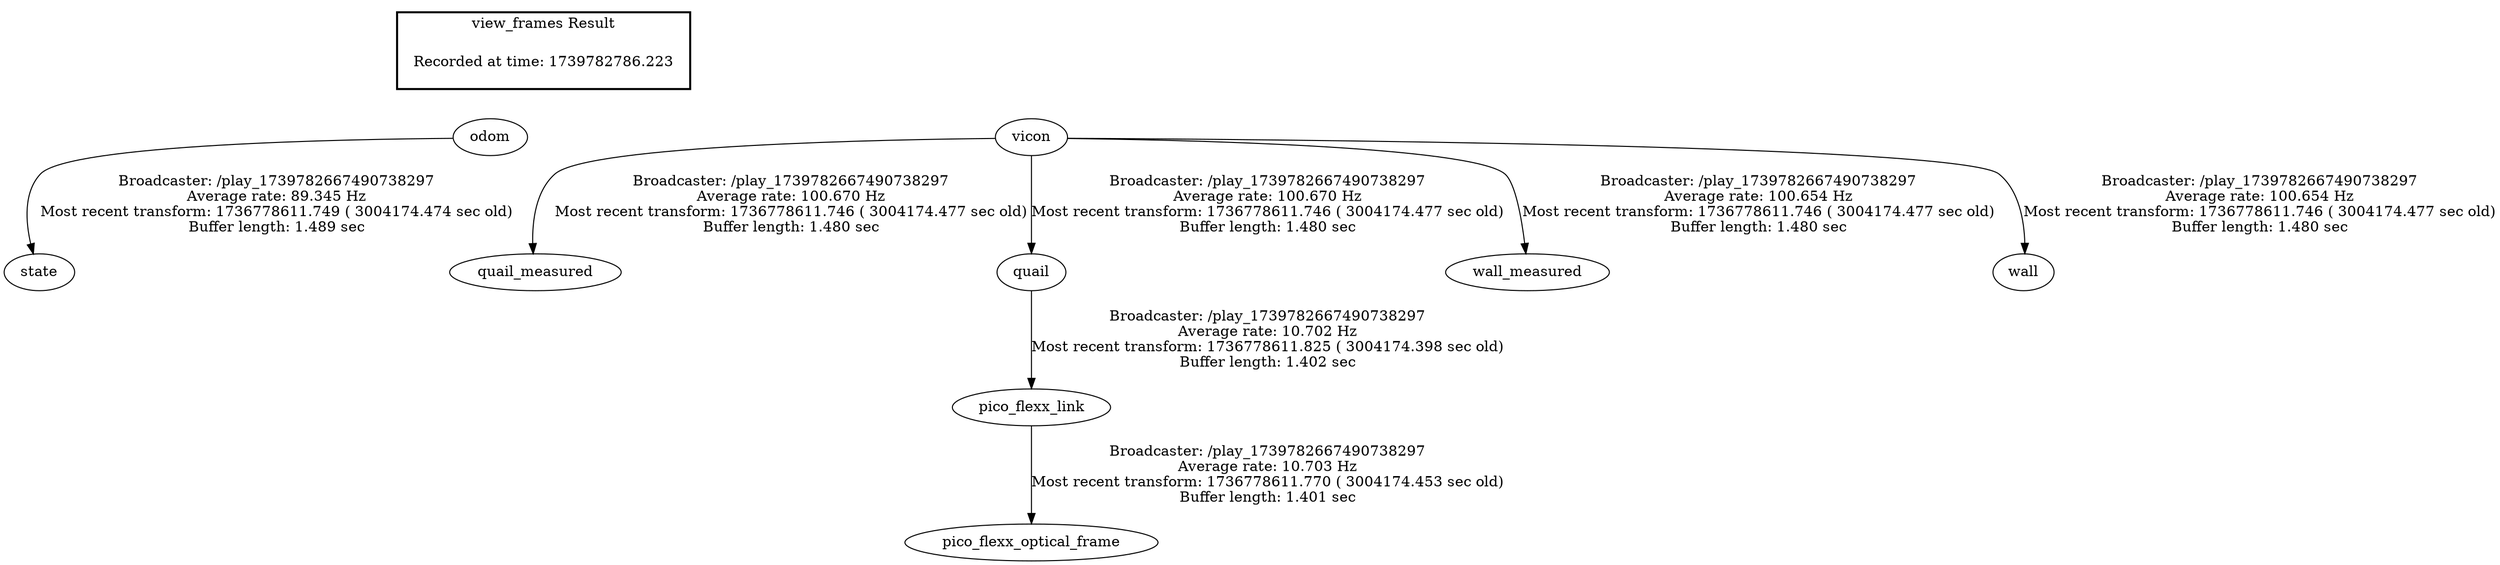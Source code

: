 digraph G {
"odom" -> "state"[label="Broadcaster: /play_1739782667490738297\nAverage rate: 89.345 Hz\nMost recent transform: 1736778611.749 ( 3004174.474 sec old)\nBuffer length: 1.489 sec\n"];
"vicon" -> "quail_measured"[label="Broadcaster: /play_1739782667490738297\nAverage rate: 100.670 Hz\nMost recent transform: 1736778611.746 ( 3004174.477 sec old)\nBuffer length: 1.480 sec\n"];
"vicon" -> "quail"[label="Broadcaster: /play_1739782667490738297\nAverage rate: 100.670 Hz\nMost recent transform: 1736778611.746 ( 3004174.477 sec old)\nBuffer length: 1.480 sec\n"];
"vicon" -> "wall_measured"[label="Broadcaster: /play_1739782667490738297\nAverage rate: 100.654 Hz\nMost recent transform: 1736778611.746 ( 3004174.477 sec old)\nBuffer length: 1.480 sec\n"];
"vicon" -> "wall"[label="Broadcaster: /play_1739782667490738297\nAverage rate: 100.654 Hz\nMost recent transform: 1736778611.746 ( 3004174.477 sec old)\nBuffer length: 1.480 sec\n"];
"pico_flexx_link" -> "pico_flexx_optical_frame"[label="Broadcaster: /play_1739782667490738297\nAverage rate: 10.703 Hz\nMost recent transform: 1736778611.770 ( 3004174.453 sec old)\nBuffer length: 1.401 sec\n"];
"quail" -> "pico_flexx_link"[label="Broadcaster: /play_1739782667490738297\nAverage rate: 10.702 Hz\nMost recent transform: 1736778611.825 ( 3004174.398 sec old)\nBuffer length: 1.402 sec\n"];
edge [style=invis];
 subgraph cluster_legend { style=bold; color=black; label ="view_frames Result";
"Recorded at time: 1739782786.223"[ shape=plaintext ] ;
 }->"odom";
edge [style=invis];
 subgraph cluster_legend { style=bold; color=black; label ="view_frames Result";
"Recorded at time: 1739782786.223"[ shape=plaintext ] ;
 }->"vicon";
}